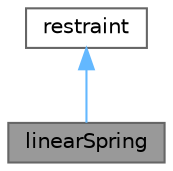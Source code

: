 digraph "linearSpring"
{
 // LATEX_PDF_SIZE
  bgcolor="transparent";
  edge [fontname=Helvetica,fontsize=10,labelfontname=Helvetica,labelfontsize=10];
  node [fontname=Helvetica,fontsize=10,shape=box,height=0.2,width=0.4];
  Node1 [id="Node000001",label="linearSpring",height=0.2,width=0.4,color="gray40", fillcolor="grey60", style="filled", fontcolor="black",tooltip="Linear spring restraint."];
  Node2 -> Node1 [id="edge1_Node000001_Node000002",dir="back",color="steelblue1",style="solid",tooltip=" "];
  Node2 [id="Node000002",label="restraint",height=0.2,width=0.4,color="gray40", fillcolor="white", style="filled",URL="$classFoam_1_1RBD_1_1restraint.html",tooltip="Base class for defining restraints for rigid-body dynamics."];
}
